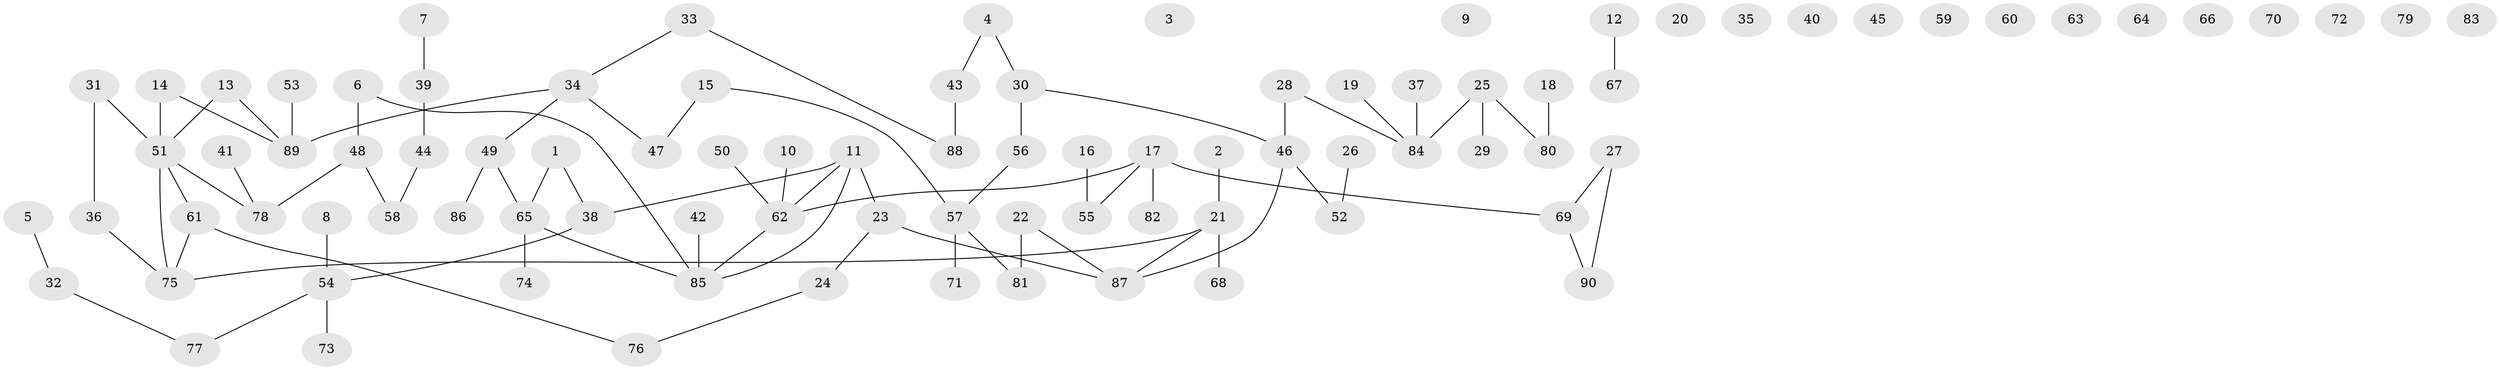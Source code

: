 // Generated by graph-tools (version 1.1) at 2025/39/03/09/25 04:39:25]
// undirected, 90 vertices, 85 edges
graph export_dot {
graph [start="1"]
  node [color=gray90,style=filled];
  1;
  2;
  3;
  4;
  5;
  6;
  7;
  8;
  9;
  10;
  11;
  12;
  13;
  14;
  15;
  16;
  17;
  18;
  19;
  20;
  21;
  22;
  23;
  24;
  25;
  26;
  27;
  28;
  29;
  30;
  31;
  32;
  33;
  34;
  35;
  36;
  37;
  38;
  39;
  40;
  41;
  42;
  43;
  44;
  45;
  46;
  47;
  48;
  49;
  50;
  51;
  52;
  53;
  54;
  55;
  56;
  57;
  58;
  59;
  60;
  61;
  62;
  63;
  64;
  65;
  66;
  67;
  68;
  69;
  70;
  71;
  72;
  73;
  74;
  75;
  76;
  77;
  78;
  79;
  80;
  81;
  82;
  83;
  84;
  85;
  86;
  87;
  88;
  89;
  90;
  1 -- 38;
  1 -- 65;
  2 -- 21;
  4 -- 30;
  4 -- 43;
  5 -- 32;
  6 -- 48;
  6 -- 85;
  7 -- 39;
  8 -- 54;
  10 -- 62;
  11 -- 23;
  11 -- 38;
  11 -- 62;
  11 -- 85;
  12 -- 67;
  13 -- 51;
  13 -- 89;
  14 -- 51;
  14 -- 89;
  15 -- 47;
  15 -- 57;
  16 -- 55;
  17 -- 55;
  17 -- 62;
  17 -- 69;
  17 -- 82;
  18 -- 80;
  19 -- 84;
  21 -- 68;
  21 -- 75;
  21 -- 87;
  22 -- 81;
  22 -- 87;
  23 -- 24;
  23 -- 87;
  24 -- 76;
  25 -- 29;
  25 -- 80;
  25 -- 84;
  26 -- 52;
  27 -- 69;
  27 -- 90;
  28 -- 46;
  28 -- 84;
  30 -- 46;
  30 -- 56;
  31 -- 36;
  31 -- 51;
  32 -- 77;
  33 -- 34;
  33 -- 88;
  34 -- 47;
  34 -- 49;
  34 -- 89;
  36 -- 75;
  37 -- 84;
  38 -- 54;
  39 -- 44;
  41 -- 78;
  42 -- 85;
  43 -- 88;
  44 -- 58;
  46 -- 52;
  46 -- 87;
  48 -- 58;
  48 -- 78;
  49 -- 65;
  49 -- 86;
  50 -- 62;
  51 -- 61;
  51 -- 75;
  51 -- 78;
  53 -- 89;
  54 -- 73;
  54 -- 77;
  56 -- 57;
  57 -- 71;
  57 -- 81;
  61 -- 75;
  61 -- 76;
  62 -- 85;
  65 -- 74;
  65 -- 85;
  69 -- 90;
}
